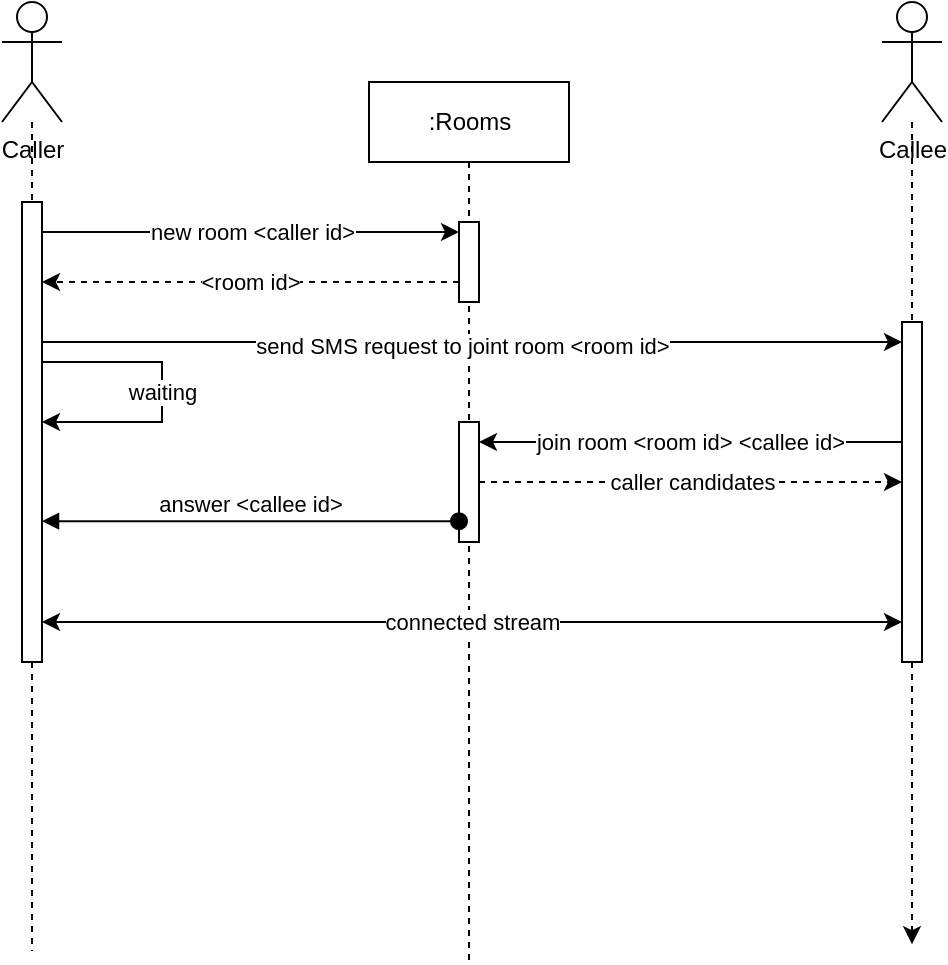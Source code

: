<mxfile version="22.1.21" type="github">
  <diagram name="หน้า-1" id="nbXUcrdM-XwJvHEKahno">
    <mxGraphModel dx="662" dy="387" grid="1" gridSize="10" guides="1" tooltips="1" connect="1" arrows="1" fold="1" page="1" pageScale="1" pageWidth="827" pageHeight="1169" math="0" shadow="0">
      <root>
        <mxCell id="0" />
        <mxCell id="1" parent="0" />
        <mxCell id="VO47c2otUsLpDvjMp0nM-18" style="edgeStyle=orthogonalEdgeStyle;rounded=0;orthogonalLoop=1;jettySize=auto;html=1;dashed=1;endArrow=none;endFill=0;" edge="1" parent="1" source="VO47c2otUsLpDvjMp0nM-1">
          <mxGeometry relative="1" as="geometry">
            <mxPoint x="145.0" y="524.444" as="targetPoint" />
          </mxGeometry>
        </mxCell>
        <mxCell id="VO47c2otUsLpDvjMp0nM-1" value="Caller" style="shape=umlActor;verticalLabelPosition=bottom;verticalAlign=top;html=1;outlineConnect=0;" vertex="1" parent="1">
          <mxGeometry x="130" y="50" width="30" height="60" as="geometry" />
        </mxCell>
        <mxCell id="VO47c2otUsLpDvjMp0nM-2" value=":Rooms" style="shape=umlLifeline;perimeter=lifelinePerimeter;whiteSpace=wrap;html=1;container=1;dropTarget=0;collapsible=0;recursiveResize=0;outlineConnect=0;portConstraint=eastwest;newEdgeStyle={&quot;curved&quot;:0,&quot;rounded&quot;:0};" vertex="1" parent="1">
          <mxGeometry x="313.5" y="90" width="100" height="440" as="geometry" />
        </mxCell>
        <mxCell id="VO47c2otUsLpDvjMp0nM-11" value="" style="html=1;points=[[0,0,0,0,5],[0,1,0,0,-5],[1,0,0,0,5],[1,1,0,0,-5]];perimeter=orthogonalPerimeter;outlineConnect=0;targetShapes=umlLifeline;portConstraint=eastwest;newEdgeStyle={&quot;curved&quot;:0,&quot;rounded&quot;:0};" vertex="1" parent="VO47c2otUsLpDvjMp0nM-2">
          <mxGeometry x="45" y="70" width="10" height="40" as="geometry" />
        </mxCell>
        <mxCell id="VO47c2otUsLpDvjMp0nM-28" value="" style="html=1;points=[[0,0,0,0,5],[0,1,0,0,-5],[1,0,0,0,5],[1,1,0,0,-5]];perimeter=orthogonalPerimeter;outlineConnect=0;targetShapes=umlLifeline;portConstraint=eastwest;newEdgeStyle={&quot;curved&quot;:0,&quot;rounded&quot;:0};" vertex="1" parent="VO47c2otUsLpDvjMp0nM-2">
          <mxGeometry x="45" y="170" width="10" height="60" as="geometry" />
        </mxCell>
        <mxCell id="VO47c2otUsLpDvjMp0nM-19" style="edgeStyle=orthogonalEdgeStyle;rounded=0;orthogonalLoop=1;jettySize=auto;html=1;startArrow=none;startFill=0;dashed=1;" edge="1" parent="1" source="VO47c2otUsLpDvjMp0nM-3">
          <mxGeometry relative="1" as="geometry">
            <mxPoint x="585" y="521.111" as="targetPoint" />
          </mxGeometry>
        </mxCell>
        <mxCell id="VO47c2otUsLpDvjMp0nM-3" value="Callee" style="shape=umlActor;verticalLabelPosition=bottom;verticalAlign=top;html=1;outlineConnect=0;" vertex="1" parent="1">
          <mxGeometry x="570" y="50" width="30" height="60" as="geometry" />
        </mxCell>
        <mxCell id="VO47c2otUsLpDvjMp0nM-24" style="edgeStyle=orthogonalEdgeStyle;rounded=0;orthogonalLoop=1;jettySize=auto;html=1;curved=0;" edge="1" parent="1" source="VO47c2otUsLpDvjMp0nM-7" target="VO47c2otUsLpDvjMp0nM-22">
          <mxGeometry relative="1" as="geometry">
            <Array as="points">
              <mxPoint x="370" y="220" />
              <mxPoint x="370" y="220" />
            </Array>
          </mxGeometry>
        </mxCell>
        <mxCell id="VO47c2otUsLpDvjMp0nM-25" value="send SMS request to joint room &amp;lt;room id&amp;gt;" style="edgeLabel;html=1;align=center;verticalAlign=middle;resizable=0;points=[];" vertex="1" connectable="0" parent="VO47c2otUsLpDvjMp0nM-24">
          <mxGeometry x="-0.136" y="-2" relative="1" as="geometry">
            <mxPoint x="24" as="offset" />
          </mxGeometry>
        </mxCell>
        <mxCell id="VO47c2otUsLpDvjMp0nM-34" value="connected stream" style="edgeStyle=orthogonalEdgeStyle;rounded=0;orthogonalLoop=1;jettySize=auto;html=1;curved=0;startArrow=classic;startFill=1;" edge="1" parent="1" source="VO47c2otUsLpDvjMp0nM-7" target="VO47c2otUsLpDvjMp0nM-22">
          <mxGeometry relative="1" as="geometry">
            <Array as="points">
              <mxPoint x="450" y="360" />
              <mxPoint x="450" y="360" />
            </Array>
          </mxGeometry>
        </mxCell>
        <mxCell id="VO47c2otUsLpDvjMp0nM-7" value="" style="html=1;points=[[0,0,0,0,5],[0,1,0,0,-5],[1,0,0,0,5],[1,1,0,0,-5]];perimeter=orthogonalPerimeter;outlineConnect=0;targetShapes=umlLifeline;portConstraint=eastwest;newEdgeStyle={&quot;curved&quot;:0,&quot;rounded&quot;:0};" vertex="1" parent="1">
          <mxGeometry x="140" y="150" width="10" height="230" as="geometry" />
        </mxCell>
        <mxCell id="VO47c2otUsLpDvjMp0nM-12" value="new room &amp;lt;caller id&amp;gt;" style="edgeStyle=orthogonalEdgeStyle;rounded=0;orthogonalLoop=1;jettySize=auto;html=1;curved=0;entryX=0;entryY=0;entryDx=0;entryDy=5;entryPerimeter=0;" edge="1" parent="1" source="VO47c2otUsLpDvjMp0nM-7" target="VO47c2otUsLpDvjMp0nM-11">
          <mxGeometry relative="1" as="geometry">
            <Array as="points">
              <mxPoint x="210" y="165" />
              <mxPoint x="210" y="165" />
            </Array>
          </mxGeometry>
        </mxCell>
        <mxCell id="VO47c2otUsLpDvjMp0nM-13" value="&amp;lt;room id&amp;gt;" style="edgeStyle=orthogonalEdgeStyle;rounded=0;orthogonalLoop=1;jettySize=auto;html=1;curved=0;dashed=1;" edge="1" parent="1" source="VO47c2otUsLpDvjMp0nM-11" target="VO47c2otUsLpDvjMp0nM-7">
          <mxGeometry relative="1" as="geometry">
            <Array as="points">
              <mxPoint x="210" y="190" />
              <mxPoint x="210" y="190" />
            </Array>
          </mxGeometry>
        </mxCell>
        <mxCell id="VO47c2otUsLpDvjMp0nM-29" value="join room &amp;lt;room id&amp;gt; &amp;lt;callee id&amp;gt;" style="edgeStyle=orthogonalEdgeStyle;rounded=0;orthogonalLoop=1;jettySize=auto;html=1;curved=0;" edge="1" parent="1" source="VO47c2otUsLpDvjMp0nM-22" target="VO47c2otUsLpDvjMp0nM-28">
          <mxGeometry relative="1" as="geometry">
            <Array as="points">
              <mxPoint x="430" y="270" />
              <mxPoint x="430" y="270" />
            </Array>
          </mxGeometry>
        </mxCell>
        <mxCell id="VO47c2otUsLpDvjMp0nM-22" value="" style="html=1;points=[[0,0,0,0,5],[0,1,0,0,-5],[1,0,0,0,5],[1,1,0,0,-5]];perimeter=orthogonalPerimeter;outlineConnect=0;targetShapes=umlLifeline;portConstraint=eastwest;newEdgeStyle={&quot;curved&quot;:0,&quot;rounded&quot;:0};" vertex="1" parent="1">
          <mxGeometry x="580" y="210" width="10" height="170" as="geometry" />
        </mxCell>
        <mxCell id="VO47c2otUsLpDvjMp0nM-26" value="waiting" style="edgeStyle=orthogonalEdgeStyle;rounded=0;orthogonalLoop=1;jettySize=auto;html=1;curved=0;" edge="1" parent="1" source="VO47c2otUsLpDvjMp0nM-7" target="VO47c2otUsLpDvjMp0nM-7">
          <mxGeometry relative="1" as="geometry">
            <Array as="points">
              <mxPoint x="210" y="230" />
              <mxPoint x="210" y="260" />
            </Array>
          </mxGeometry>
        </mxCell>
        <mxCell id="VO47c2otUsLpDvjMp0nM-32" value="answer &amp;lt;callee id&amp;gt;" style="html=1;verticalAlign=bottom;startArrow=oval;startFill=1;endArrow=block;startSize=8;curved=0;rounded=0;" edge="1" parent="1">
          <mxGeometry width="60" relative="1" as="geometry">
            <mxPoint x="358.5" y="309.58" as="sourcePoint" />
            <mxPoint x="150.0" y="309.58" as="targetPoint" />
            <Array as="points">
              <mxPoint x="280" y="309.58" />
            </Array>
          </mxGeometry>
        </mxCell>
        <mxCell id="VO47c2otUsLpDvjMp0nM-33" value="caller candidates" style="edgeStyle=orthogonalEdgeStyle;rounded=0;orthogonalLoop=1;jettySize=auto;html=1;curved=0;dashed=1;" edge="1" parent="1" source="VO47c2otUsLpDvjMp0nM-28" target="VO47c2otUsLpDvjMp0nM-22">
          <mxGeometry relative="1" as="geometry">
            <Array as="points">
              <mxPoint x="430" y="290" />
              <mxPoint x="430" y="290" />
            </Array>
          </mxGeometry>
        </mxCell>
      </root>
    </mxGraphModel>
  </diagram>
</mxfile>
